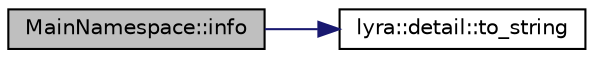 digraph "MainNamespace::info"
{
 // INTERACTIVE_SVG=YES
 // LATEX_PDF_SIZE
  edge [fontname="Helvetica",fontsize="10",labelfontname="Helvetica",labelfontsize="10"];
  node [fontname="Helvetica",fontsize="10",shape=record];
  rankdir="LR";
  Node1 [label="MainNamespace::info",height=0.2,width=0.4,color="black", fillcolor="grey75", style="filled", fontcolor="black",tooltip="Library short info."];
  Node1 -> Node2 [color="midnightblue",fontsize="10",style="solid",fontname="Helvetica"];
  Node2 [label="lyra::detail::to_string",height=0.2,width=0.4,color="black", fillcolor="white", style="filled",URL="$namespacelyra_1_1detail.html#ae65bbfceff11344e7ae2b7f28bebcdb7",tooltip=" "];
}
